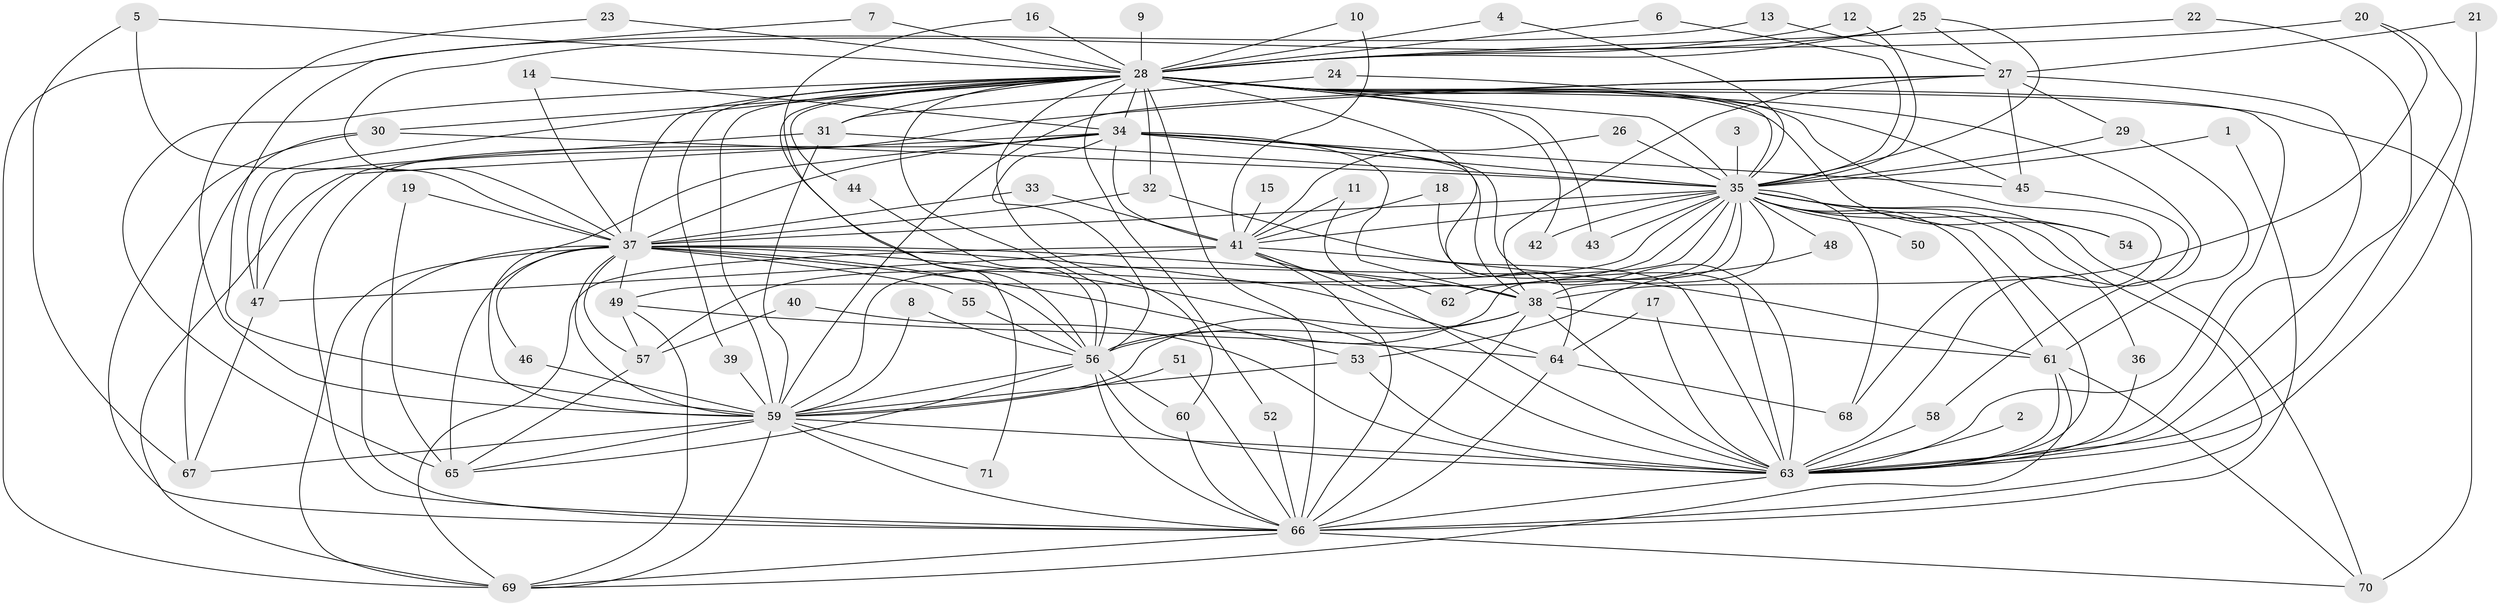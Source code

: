 // original degree distribution, {21: 0.014285714285714285, 42: 0.007142857142857143, 40: 0.007142857142857143, 15: 0.014285714285714285, 17: 0.007142857142857143, 22: 0.007142857142857143, 31: 0.007142857142857143, 25: 0.007142857142857143, 4: 0.10714285714285714, 8: 0.007142857142857143, 2: 0.5642857142857143, 10: 0.007142857142857143, 5: 0.03571428571428571, 3: 0.17857142857142858, 6: 0.02142857142857143, 7: 0.007142857142857143}
// Generated by graph-tools (version 1.1) at 2025/49/03/09/25 03:49:39]
// undirected, 71 vertices, 189 edges
graph export_dot {
graph [start="1"]
  node [color=gray90,style=filled];
  1;
  2;
  3;
  4;
  5;
  6;
  7;
  8;
  9;
  10;
  11;
  12;
  13;
  14;
  15;
  16;
  17;
  18;
  19;
  20;
  21;
  22;
  23;
  24;
  25;
  26;
  27;
  28;
  29;
  30;
  31;
  32;
  33;
  34;
  35;
  36;
  37;
  38;
  39;
  40;
  41;
  42;
  43;
  44;
  45;
  46;
  47;
  48;
  49;
  50;
  51;
  52;
  53;
  54;
  55;
  56;
  57;
  58;
  59;
  60;
  61;
  62;
  63;
  64;
  65;
  66;
  67;
  68;
  69;
  70;
  71;
  1 -- 35 [weight=1.0];
  1 -- 66 [weight=1.0];
  2 -- 63 [weight=1.0];
  3 -- 35 [weight=1.0];
  4 -- 28 [weight=1.0];
  4 -- 35 [weight=1.0];
  5 -- 28 [weight=2.0];
  5 -- 37 [weight=1.0];
  5 -- 67 [weight=1.0];
  6 -- 28 [weight=1.0];
  6 -- 35 [weight=1.0];
  7 -- 28 [weight=1.0];
  7 -- 59 [weight=1.0];
  8 -- 56 [weight=1.0];
  8 -- 59 [weight=1.0];
  9 -- 28 [weight=2.0];
  10 -- 28 [weight=1.0];
  10 -- 41 [weight=1.0];
  11 -- 38 [weight=1.0];
  11 -- 41 [weight=1.0];
  12 -- 28 [weight=1.0];
  12 -- 35 [weight=1.0];
  13 -- 27 [weight=1.0];
  13 -- 69 [weight=1.0];
  14 -- 34 [weight=1.0];
  14 -- 37 [weight=1.0];
  15 -- 41 [weight=1.0];
  16 -- 28 [weight=1.0];
  16 -- 56 [weight=1.0];
  17 -- 63 [weight=1.0];
  17 -- 64 [weight=1.0];
  18 -- 41 [weight=1.0];
  18 -- 63 [weight=1.0];
  19 -- 37 [weight=1.0];
  19 -- 65 [weight=1.0];
  20 -- 28 [weight=2.0];
  20 -- 38 [weight=1.0];
  20 -- 63 [weight=1.0];
  21 -- 27 [weight=1.0];
  21 -- 63 [weight=1.0];
  22 -- 28 [weight=1.0];
  22 -- 63 [weight=1.0];
  23 -- 28 [weight=1.0];
  23 -- 59 [weight=1.0];
  24 -- 31 [weight=1.0];
  24 -- 35 [weight=1.0];
  25 -- 27 [weight=1.0];
  25 -- 28 [weight=1.0];
  25 -- 35 [weight=1.0];
  25 -- 37 [weight=1.0];
  26 -- 35 [weight=1.0];
  26 -- 41 [weight=1.0];
  27 -- 29 [weight=1.0];
  27 -- 38 [weight=1.0];
  27 -- 45 [weight=1.0];
  27 -- 47 [weight=1.0];
  27 -- 59 [weight=1.0];
  27 -- 63 [weight=1.0];
  28 -- 30 [weight=1.0];
  28 -- 31 [weight=1.0];
  28 -- 32 [weight=1.0];
  28 -- 34 [weight=4.0];
  28 -- 35 [weight=2.0];
  28 -- 37 [weight=2.0];
  28 -- 38 [weight=3.0];
  28 -- 39 [weight=1.0];
  28 -- 42 [weight=1.0];
  28 -- 43 [weight=2.0];
  28 -- 44 [weight=1.0];
  28 -- 45 [weight=1.0];
  28 -- 47 [weight=1.0];
  28 -- 52 [weight=1.0];
  28 -- 54 [weight=1.0];
  28 -- 56 [weight=3.0];
  28 -- 58 [weight=1.0];
  28 -- 59 [weight=3.0];
  28 -- 60 [weight=2.0];
  28 -- 63 [weight=2.0];
  28 -- 65 [weight=2.0];
  28 -- 66 [weight=3.0];
  28 -- 68 [weight=1.0];
  28 -- 70 [weight=2.0];
  28 -- 71 [weight=1.0];
  29 -- 35 [weight=1.0];
  29 -- 61 [weight=1.0];
  30 -- 35 [weight=1.0];
  30 -- 66 [weight=1.0];
  30 -- 67 [weight=1.0];
  31 -- 35 [weight=1.0];
  31 -- 47 [weight=1.0];
  31 -- 59 [weight=1.0];
  32 -- 37 [weight=1.0];
  32 -- 63 [weight=1.0];
  33 -- 37 [weight=1.0];
  33 -- 41 [weight=1.0];
  34 -- 35 [weight=1.0];
  34 -- 37 [weight=1.0];
  34 -- 38 [weight=1.0];
  34 -- 41 [weight=1.0];
  34 -- 45 [weight=1.0];
  34 -- 56 [weight=1.0];
  34 -- 59 [weight=1.0];
  34 -- 63 [weight=2.0];
  34 -- 64 [weight=1.0];
  34 -- 66 [weight=1.0];
  34 -- 69 [weight=1.0];
  35 -- 36 [weight=1.0];
  35 -- 37 [weight=3.0];
  35 -- 38 [weight=1.0];
  35 -- 41 [weight=1.0];
  35 -- 42 [weight=1.0];
  35 -- 43 [weight=1.0];
  35 -- 48 [weight=1.0];
  35 -- 49 [weight=1.0];
  35 -- 50 [weight=1.0];
  35 -- 54 [weight=1.0];
  35 -- 56 [weight=2.0];
  35 -- 57 [weight=2.0];
  35 -- 59 [weight=2.0];
  35 -- 61 [weight=1.0];
  35 -- 62 [weight=1.0];
  35 -- 63 [weight=1.0];
  35 -- 66 [weight=1.0];
  35 -- 68 [weight=1.0];
  35 -- 70 [weight=1.0];
  36 -- 63 [weight=1.0];
  37 -- 38 [weight=1.0];
  37 -- 46 [weight=1.0];
  37 -- 49 [weight=1.0];
  37 -- 53 [weight=2.0];
  37 -- 55 [weight=1.0];
  37 -- 56 [weight=1.0];
  37 -- 57 [weight=1.0];
  37 -- 59 [weight=2.0];
  37 -- 63 [weight=2.0];
  37 -- 64 [weight=1.0];
  37 -- 65 [weight=1.0];
  37 -- 66 [weight=3.0];
  37 -- 69 [weight=1.0];
  38 -- 56 [weight=1.0];
  38 -- 59 [weight=1.0];
  38 -- 61 [weight=1.0];
  38 -- 63 [weight=1.0];
  38 -- 66 [weight=2.0];
  39 -- 59 [weight=1.0];
  40 -- 57 [weight=1.0];
  40 -- 63 [weight=1.0];
  41 -- 47 [weight=1.0];
  41 -- 61 [weight=1.0];
  41 -- 62 [weight=1.0];
  41 -- 63 [weight=1.0];
  41 -- 66 [weight=1.0];
  41 -- 69 [weight=1.0];
  44 -- 56 [weight=1.0];
  45 -- 63 [weight=1.0];
  46 -- 59 [weight=1.0];
  47 -- 67 [weight=1.0];
  48 -- 53 [weight=1.0];
  49 -- 57 [weight=1.0];
  49 -- 64 [weight=1.0];
  49 -- 69 [weight=1.0];
  51 -- 59 [weight=1.0];
  51 -- 66 [weight=1.0];
  52 -- 66 [weight=1.0];
  53 -- 59 [weight=1.0];
  53 -- 63 [weight=2.0];
  55 -- 56 [weight=1.0];
  56 -- 59 [weight=1.0];
  56 -- 60 [weight=1.0];
  56 -- 63 [weight=1.0];
  56 -- 65 [weight=1.0];
  56 -- 66 [weight=1.0];
  57 -- 65 [weight=1.0];
  58 -- 63 [weight=1.0];
  59 -- 63 [weight=1.0];
  59 -- 65 [weight=1.0];
  59 -- 66 [weight=1.0];
  59 -- 67 [weight=1.0];
  59 -- 69 [weight=1.0];
  59 -- 71 [weight=1.0];
  60 -- 66 [weight=1.0];
  61 -- 63 [weight=1.0];
  61 -- 69 [weight=1.0];
  61 -- 70 [weight=1.0];
  63 -- 66 [weight=1.0];
  64 -- 66 [weight=1.0];
  64 -- 68 [weight=1.0];
  66 -- 69 [weight=1.0];
  66 -- 70 [weight=1.0];
}
